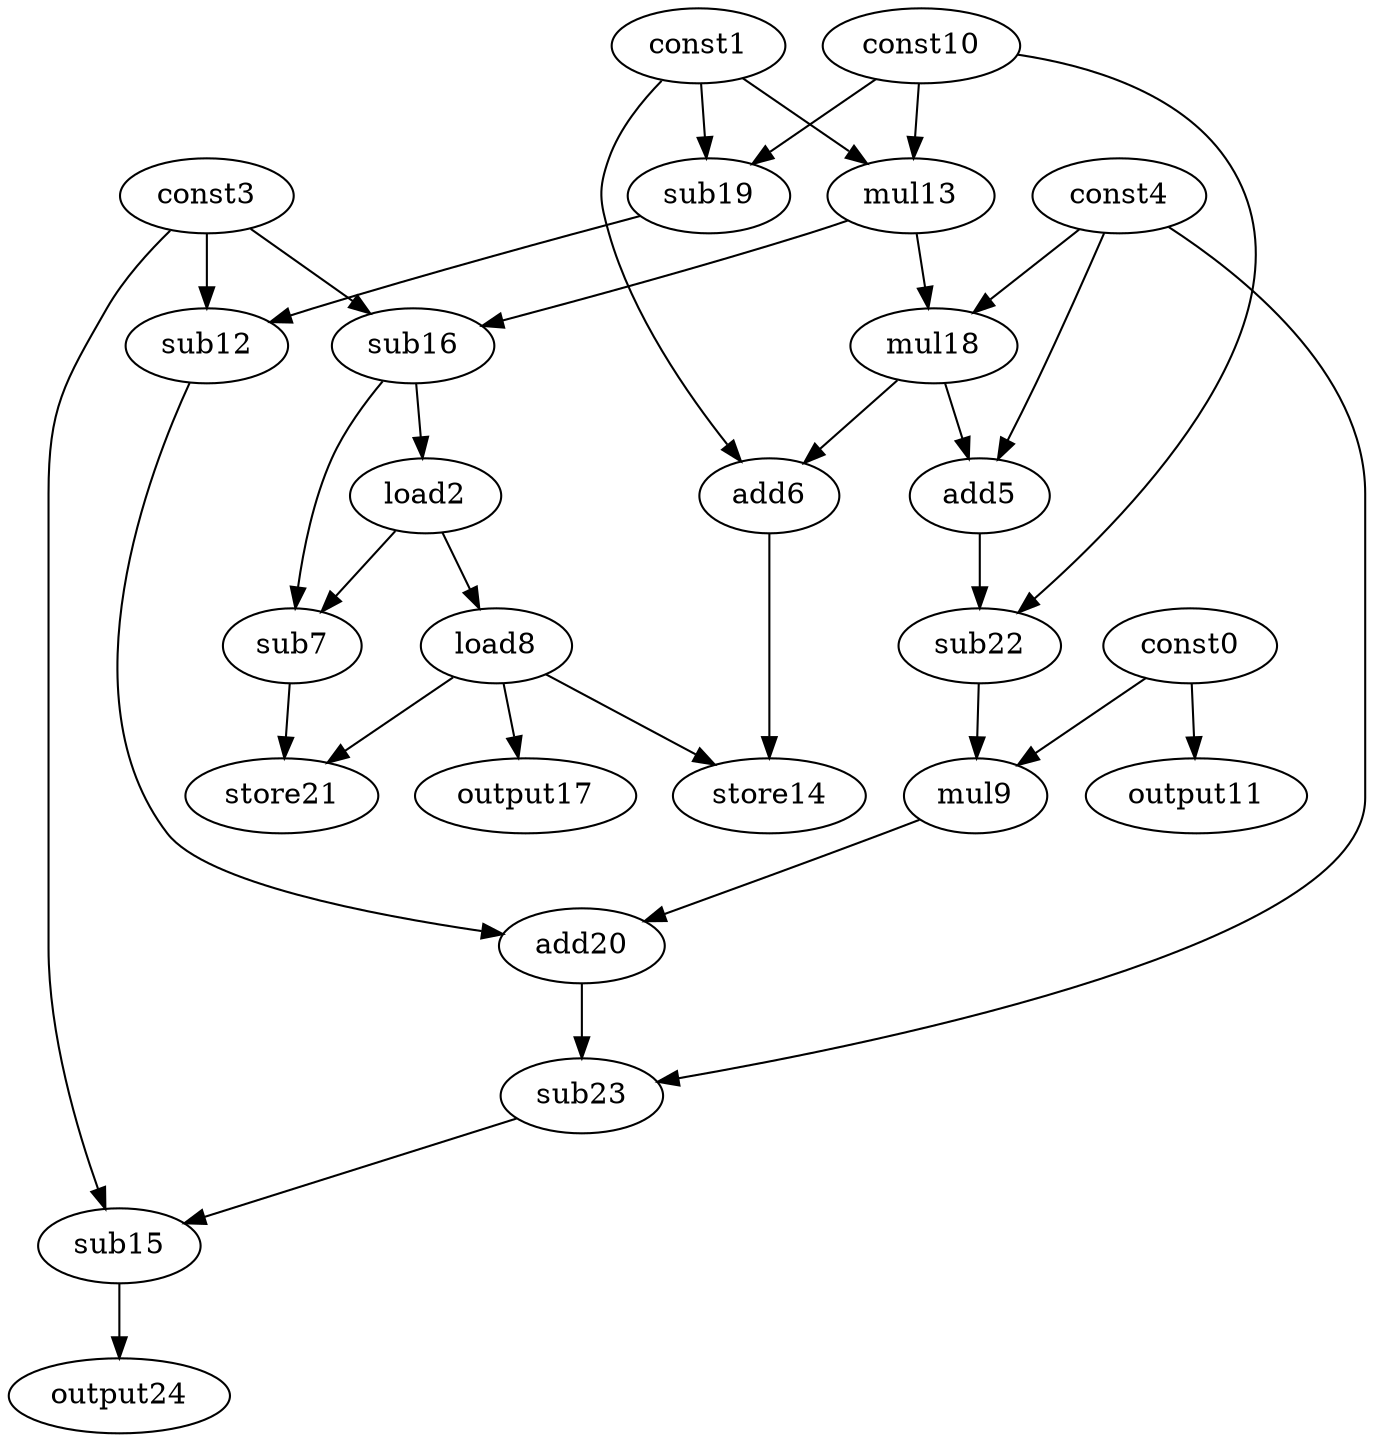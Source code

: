 digraph G { 
const0[opcode=const]; 
const1[opcode=const]; 
load2[opcode=load]; 
const3[opcode=const]; 
const4[opcode=const]; 
add5[opcode=add]; 
add6[opcode=add]; 
sub7[opcode=sub]; 
load8[opcode=load]; 
mul9[opcode=mul]; 
const10[opcode=const]; 
output11[opcode=output]; 
sub12[opcode=sub]; 
mul13[opcode=mul]; 
store14[opcode=store]; 
sub15[opcode=sub]; 
sub16[opcode=sub]; 
output17[opcode=output]; 
mul18[opcode=mul]; 
sub19[opcode=sub]; 
add20[opcode=add]; 
store21[opcode=store]; 
sub22[opcode=sub]; 
sub23[opcode=sub]; 
output24[opcode=output]; 
const0->output11[operand=0];
const1->mul13[operand=0];
const10->mul13[operand=1];
const1->sub19[operand=0];
const10->sub19[operand=1];
sub19->sub12[operand=0];
const3->sub12[operand=1];
const3->sub16[operand=0];
mul13->sub16[operand=1];
const4->mul18[operand=0];
mul13->mul18[operand=1];
sub16->load2[operand=0];
mul18->add5[operand=0];
const4->add5[operand=1];
const1->add6[operand=0];
mul18->add6[operand=1];
sub16->sub7[operand=0];
load2->sub7[operand=1];
load2->load8[operand=0];
const10->sub22[operand=0];
add5->sub22[operand=1];
const0->mul9[operand=0];
sub22->mul9[operand=1];
load8->store14[operand=0];
add6->store14[operand=1];
load8->output17[operand=0];
load8->store21[operand=0];
sub7->store21[operand=1];
mul9->add20[operand=0];
sub12->add20[operand=1];
const4->sub23[operand=0];
add20->sub23[operand=1];
const3->sub15[operand=0];
sub23->sub15[operand=1];
sub15->output24[operand=0];
}
